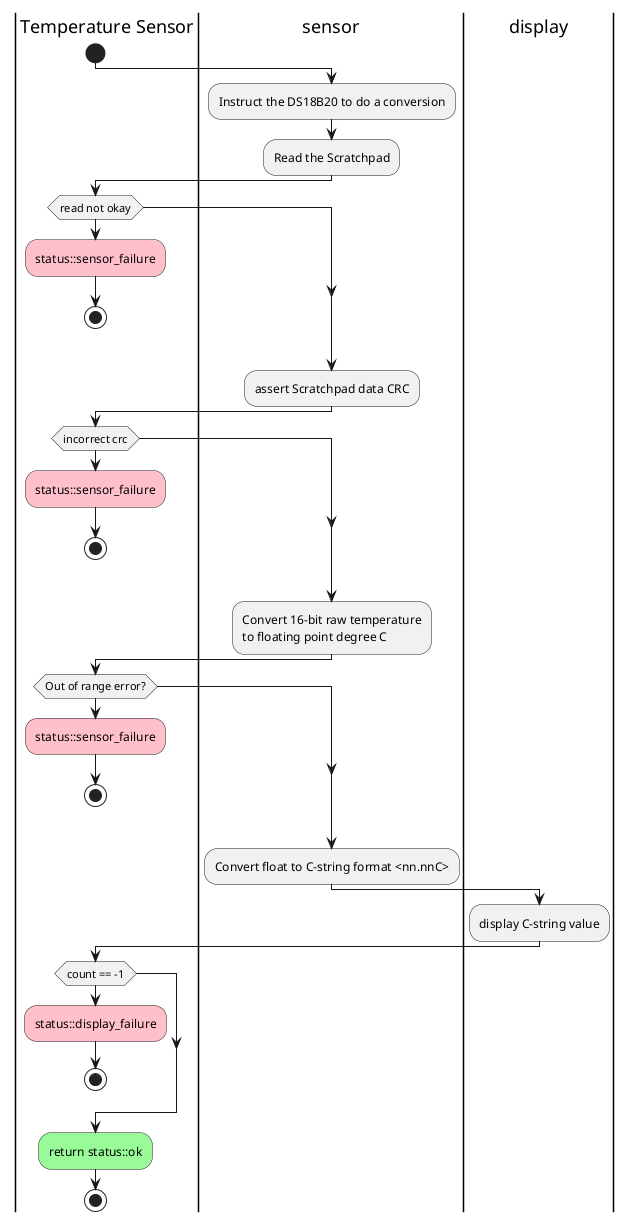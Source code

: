 @startuml
|Temperature Sensor|
start

|sensor|
:Instruct the DS18B20 to do a conversion;
:Read the Scratchpad;
|Temperature Sensor|
if (read not okay) then
    #pink:status::sensor_failure;
    stop
endif
|sensor|
:assert Scratchpad data CRC;
|Temperature Sensor|
if (incorrect crc) then
    #pink:status::sensor_failure;
    stop
endif
|sensor|
:Convert 16-bit raw temperature 
to floating point degree C;
|Temperature Sensor|
if (Out of range error?) then
    #pink:status::sensor_failure;
    stop
endif
|sensor|
:Convert float to C-string format <nn.nnC>;
|display|
:display C-string value;
|Temperature Sensor|
if (count == -1) then
    #pink:status::display_failure;
    stop
endif

#palegreen:return status::ok;
stop

@enduml